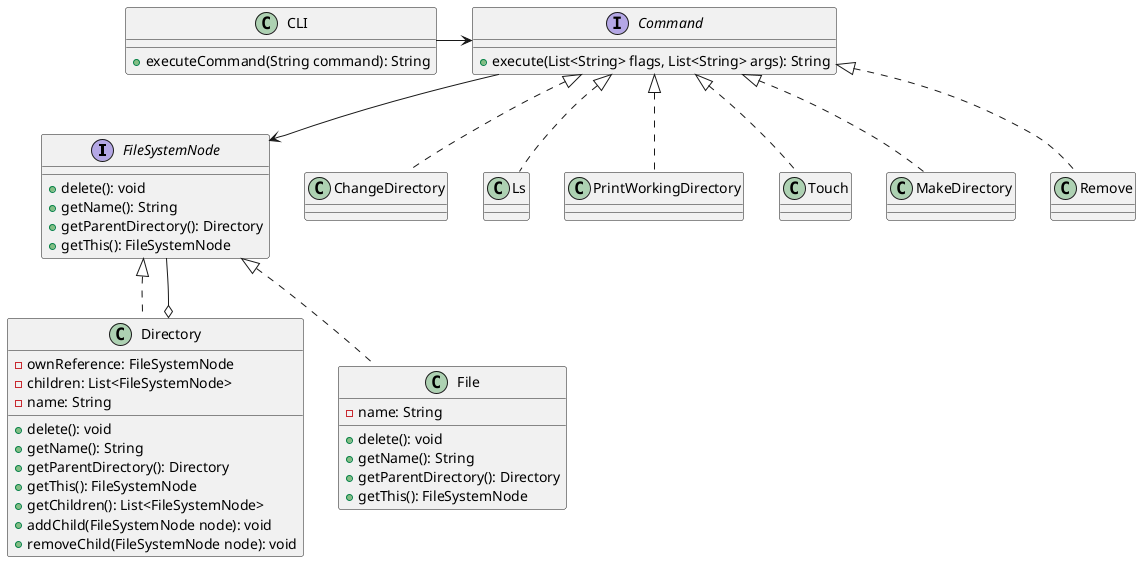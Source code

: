 @startuml

interface FileSystemNode {
+delete(): void
+getName(): String
+getParentDirectory(): Directory
+getThis(): FileSystemNode
}

class Directory implements FileSystemNode{
-ownReference: FileSystemNode
-children: List<FileSystemNode>
-name: String
+delete(): void
+getName(): String
+getParentDirectory(): Directory
+getThis(): FileSystemNode
+getChildren(): List<FileSystemNode>
+addChild(FileSystemNode node): void
+removeChild(FileSystemNode node): void
}

class File implements FileSystemNode{
-name: String
+delete(): void
+getName(): String
+getParentDirectory(): Directory
+getThis(): FileSystemNode
}

interface Command{
+execute(List<String> flags, List<String> args): String
}

class CLI{
+executeCommand(String command): String
}

class ChangeDirectory implements Command{}
class Ls implements Command{}
class PrintWorkingDirectory implements Command{}
class Touch implements Command{}
class MakeDirectory implements Command{}
class Remove implements Command{}

'Extras
CLI -> Command
Command --> FileSystemNode
Directory o-- FileSystemNode



@enduml